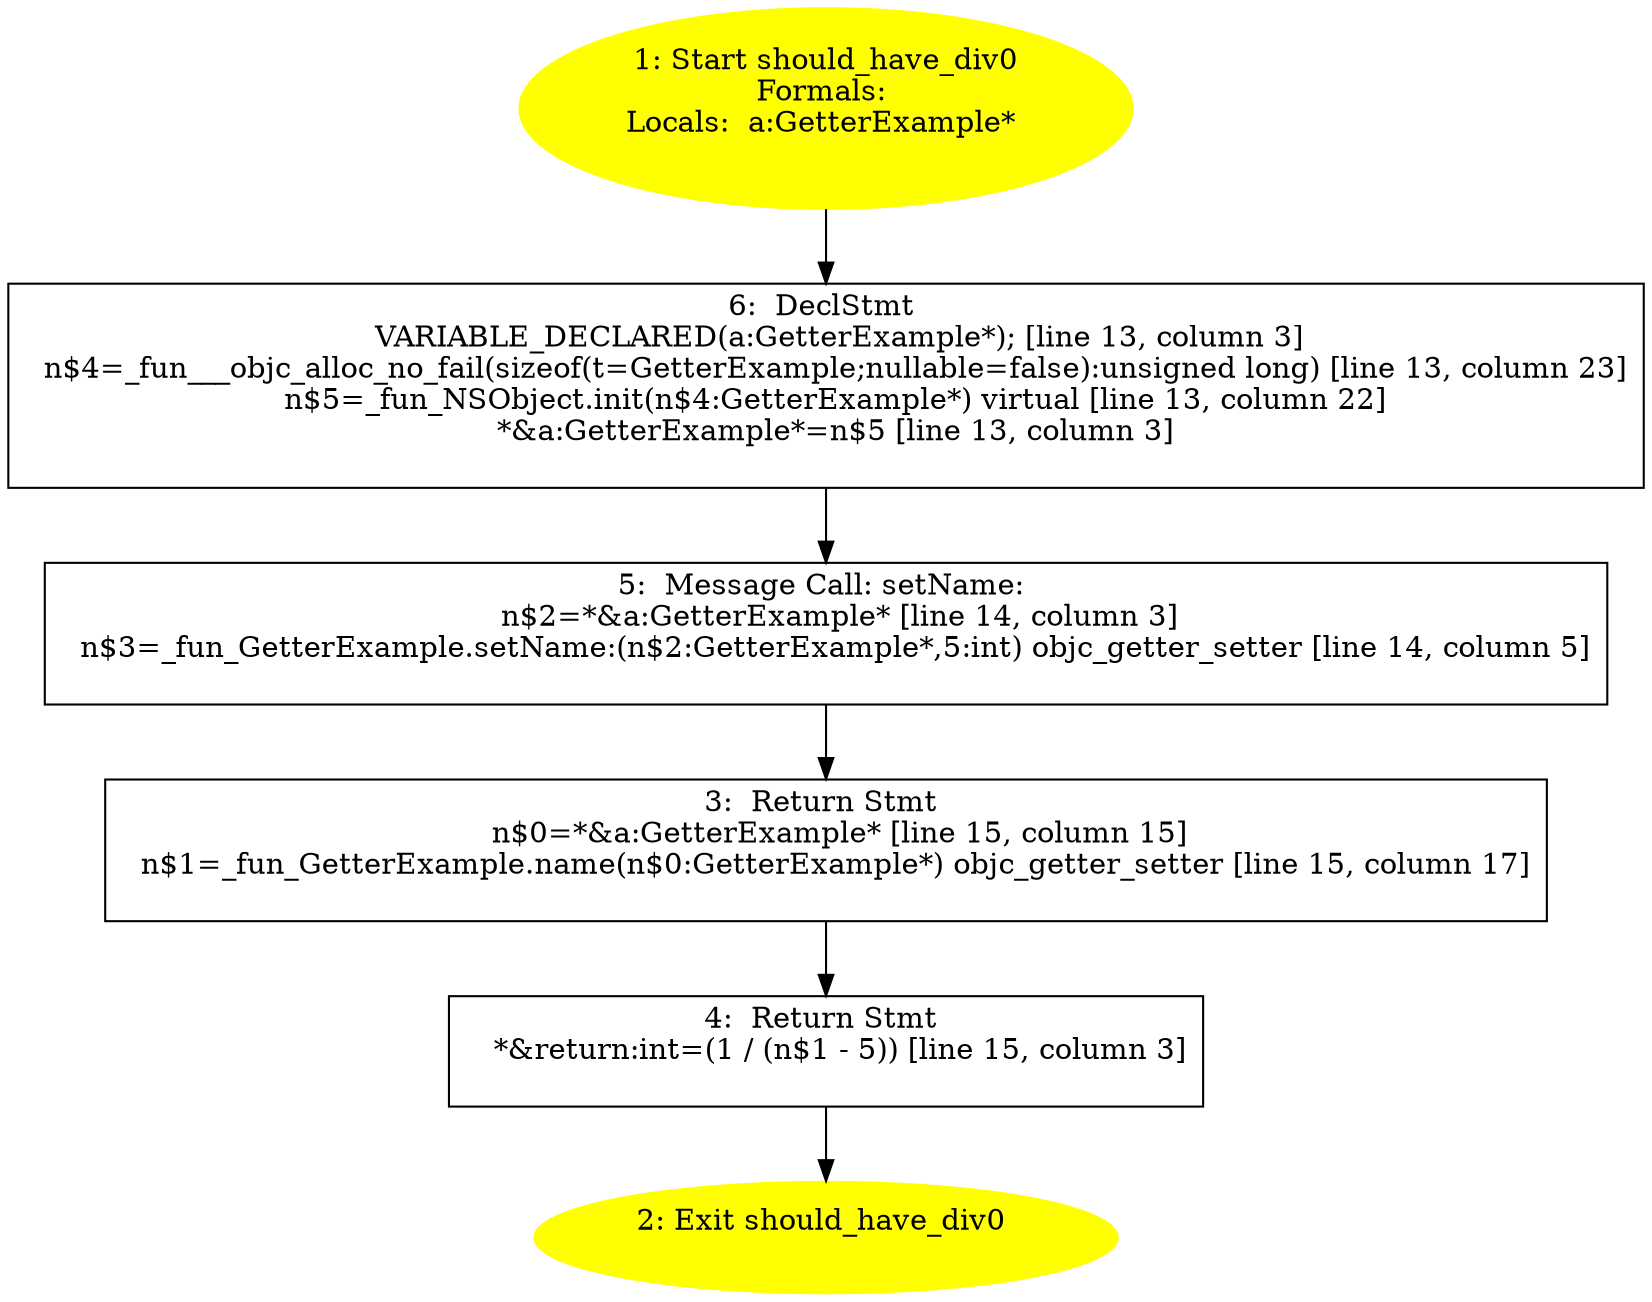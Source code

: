 /* @generated */
digraph cfg {
"should_have_div0.f0a0c4e0ab301ca0_1" [label="1: Start should_have_div0\nFormals: \nLocals:  a:GetterExample* \n  " color=yellow style=filled]
	

	 "should_have_div0.f0a0c4e0ab301ca0_1" -> "should_have_div0.f0a0c4e0ab301ca0_6" ;
"should_have_div0.f0a0c4e0ab301ca0_2" [label="2: Exit should_have_div0 \n  " color=yellow style=filled]
	

"should_have_div0.f0a0c4e0ab301ca0_3" [label="3:  Return Stmt \n   n$0=*&a:GetterExample* [line 15, column 15]\n  n$1=_fun_GetterExample.name(n$0:GetterExample*) objc_getter_setter [line 15, column 17]\n " shape="box"]
	

	 "should_have_div0.f0a0c4e0ab301ca0_3" -> "should_have_div0.f0a0c4e0ab301ca0_4" ;
"should_have_div0.f0a0c4e0ab301ca0_4" [label="4:  Return Stmt \n   *&return:int=(1 / (n$1 - 5)) [line 15, column 3]\n " shape="box"]
	

	 "should_have_div0.f0a0c4e0ab301ca0_4" -> "should_have_div0.f0a0c4e0ab301ca0_2" ;
"should_have_div0.f0a0c4e0ab301ca0_5" [label="5:  Message Call: setName: \n   n$2=*&a:GetterExample* [line 14, column 3]\n  n$3=_fun_GetterExample.setName:(n$2:GetterExample*,5:int) objc_getter_setter [line 14, column 5]\n " shape="box"]
	

	 "should_have_div0.f0a0c4e0ab301ca0_5" -> "should_have_div0.f0a0c4e0ab301ca0_3" ;
"should_have_div0.f0a0c4e0ab301ca0_6" [label="6:  DeclStmt \n   VARIABLE_DECLARED(a:GetterExample*); [line 13, column 3]\n  n$4=_fun___objc_alloc_no_fail(sizeof(t=GetterExample;nullable=false):unsigned long) [line 13, column 23]\n  n$5=_fun_NSObject.init(n$4:GetterExample*) virtual [line 13, column 22]\n  *&a:GetterExample*=n$5 [line 13, column 3]\n " shape="box"]
	

	 "should_have_div0.f0a0c4e0ab301ca0_6" -> "should_have_div0.f0a0c4e0ab301ca0_5" ;
}
